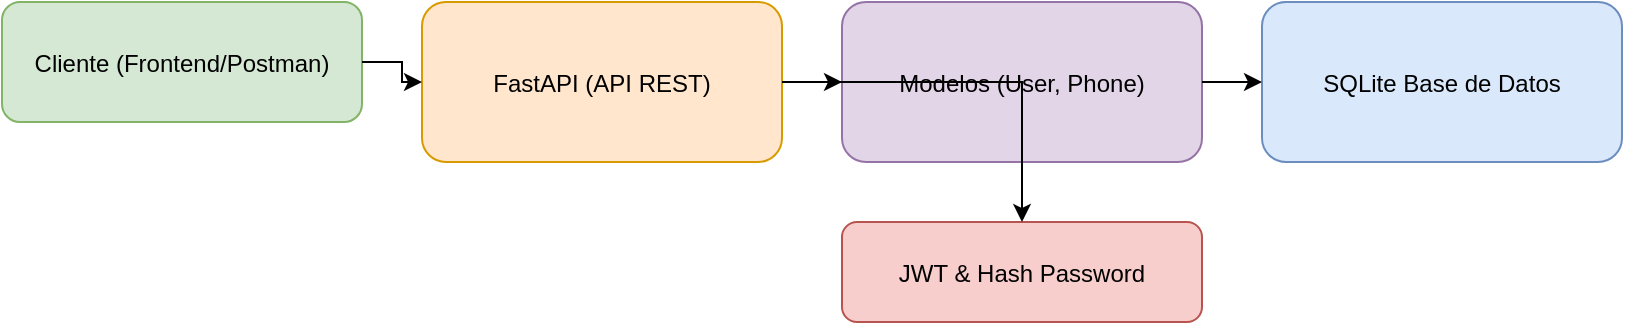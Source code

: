  
<mxfile version="20.0.2" type="device">
  <diagram id="APIUserDiagram" name="User API">
    <mxGraphModel dx="1140" dy="600" grid="1" gridSize="10" guides="1" tooltips="1" connect="1" arrows="1" fold="1" page="1" pageScale="1" pageWidth="850" pageHeight="1100" math="0" shadow="0">
      <root>
        <mxCell id="0" />
        <mxCell id="1" parent="0" />
        
        <!-- Cliente -->
        <mxCell id="2" value="Cliente (Frontend/Postman)" style="rounded=1;fillColor=#D5E8D4;strokeColor=#82B366;" vertex="1" parent="1">
          <mxGeometry x="20" y="40" width="180" height="60" as="geometry" />
        </mxCell>

        <!-- FastAPI -->
        <mxCell id="3" value="FastAPI (API REST)" style="rounded=1;fillColor=#FFE6CC;strokeColor=#D79B00;" vertex="1" parent="1">
          <mxGeometry x="230" y="40" width="180" height="80" as="geometry" />
        </mxCell>

        <!-- Modelos -->
        <mxCell id="4" value="Modelos (User, Phone)" style="rounded=1;fillColor=#E1D5E7;strokeColor=#9673A6;" vertex="1" parent="1">
          <mxGeometry x="440" y="40" width="180" height="80" as="geometry" />
        </mxCell>

        <!-- Base de datos -->
        <mxCell id="5" value="SQLite Base de Datos" style="rounded=1;fillColor=#DAE8FC;strokeColor=#6C8EBF;" vertex="1" parent="1">
          <mxGeometry x="650" y="40" width="180" height="80" as="geometry" />
        </mxCell>

        <!-- Seguridad -->
        <mxCell id="6" value="JWT &amp; Hash Password" style="rounded=1;fillColor=#F8CECC;strokeColor=#B85450;" vertex="1" parent="1">
          <mxGeometry x="440" y="150" width="180" height="50" as="geometry" />
        </mxCell>

        <!-- Flechas -->
        <mxCell id="7" style="edgeStyle=orthogonalEdgeStyle;rounded=0;orthogonalLoop=1;jettySize=auto;html=1;strokeColor=#000000;" edge="1" source="2" target="3" parent="1">
          <mxGeometry relative="1" as="geometry" />
        </mxCell>

        <mxCell id="8" style="edgeStyle=orthogonalEdgeStyle;rounded=0;orthogonalLoop=1;jettySize=auto;html=1;strokeColor=#000000;" edge="1" source="3" target="4" parent="1">
          <mxGeometry relative="1" as="geometry" />
        </mxCell>

        <mxCell id="9" style="edgeStyle=orthogonalEdgeStyle;rounded=0;orthogonalLoop=1;jettySize=auto;html=1;strokeColor=#000000;" edge="1" source="4" target="5" parent="1">
          <mxGeometry relative="1" as="geometry" />
        </mxCell>

        <mxCell id="10" style="edgeStyle=orthogonalEdgeStyle;rounded=0;orthogonalLoop=1;jettySize=auto;html=1;strokeColor=#000000;" edge="1" source="3" target="6" parent="1">
          <mxGeometry relative="1" as="geometry" />
        </mxCell>

      </root>
    </mxGraphModel>
  </diagram>
</mxfile>
